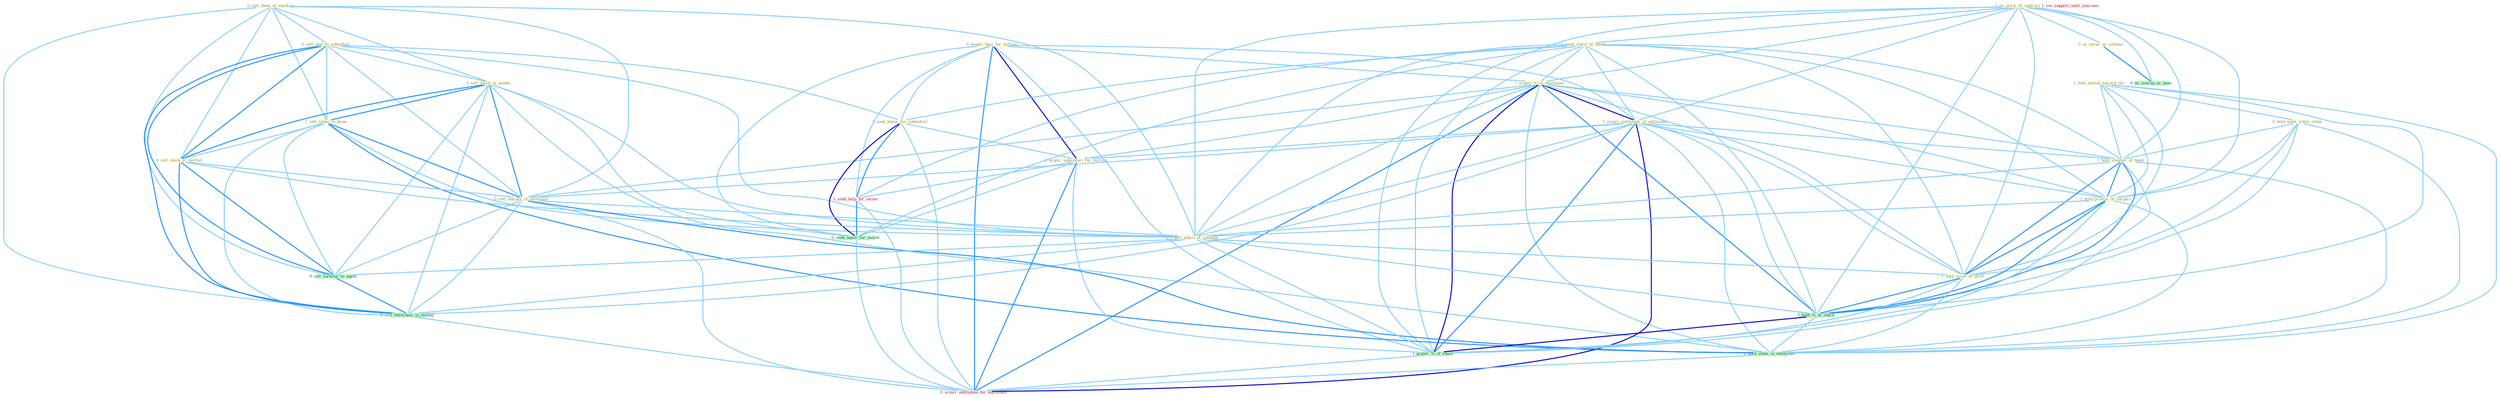Graph G{ 
    node
    [shape=polygon,style=filled,width=.5,height=.06,color="#BDFCC9",fixedsize=true,fontsize=4,
    fontcolor="#2f4f4f"];
    {node
    [color="#ffffe0", fontcolor="#8b7d6b"] "0_sell_them_at_mark-up " "0_acquir_busi_for_million " "1_hold_attitud_toward_the " "1_us_price_of_contract " "1_seek_clarif_of_intent " "0_sell_unit_to_subsidiari " "0_sell_stock_in_month " "1_acquir_%_of_entitynam " "1_sell_stake_in_mine " "0_us_secur_as_collater " "0_hold_meet_while_refus " "1_acquir_entitynam_of_entitynam " "1_hold_smatter_of_bond " "1_seek_buyer_for_subsidiari " "0_acquir_subsidiari_for_million " "0_sell_stock_to_institut " "1_hold_promis_of_surgeri " "0_sell_machin_in_entitynam " "1_sell_share_of_compani " "1_hold_asset_of_thrift "}
{node [color="#fff0f5", fontcolor="#b22222"] "1_seek_help_for_owner " "1_see_support_until_yearnum " "0_acquir_entitynam_for_entitynam "}
edge [color="#B0E2FF"];

	"0_sell_them_at_mark-up " -- "0_sell_unit_to_subsidiari " [w="1", color="#87cefa" ];
	"0_sell_them_at_mark-up " -- "0_sell_stock_in_month " [w="1", color="#87cefa" ];
	"0_sell_them_at_mark-up " -- "1_sell_stake_in_mine " [w="1", color="#87cefa" ];
	"0_sell_them_at_mark-up " -- "0_sell_stock_to_institut " [w="1", color="#87cefa" ];
	"0_sell_them_at_mark-up " -- "0_sell_machin_in_entitynam " [w="1", color="#87cefa" ];
	"0_sell_them_at_mark-up " -- "1_sell_share_of_compani " [w="1", color="#87cefa" ];
	"0_sell_them_at_mark-up " -- "0_sell_furnitur_to_agenc " [w="1", color="#87cefa" ];
	"0_sell_them_at_mark-up " -- "0_sell_entitynam_to_manag " [w="1", color="#87cefa" ];
	"0_acquir_busi_for_million " -- "1_acquir_%_of_entitynam " [w="1", color="#87cefa" ];
	"0_acquir_busi_for_million " -- "1_acquir_entitynam_of_entitynam " [w="1", color="#87cefa" ];
	"0_acquir_busi_for_million " -- "1_seek_buyer_for_subsidiari " [w="1", color="#87cefa" ];
	"0_acquir_busi_for_million " -- "0_acquir_subsidiari_for_million " [w="3", color="#0000cd" , len=0.6];
	"0_acquir_busi_for_million " -- "1_seek_help_for_owner " [w="1", color="#87cefa" ];
	"0_acquir_busi_for_million " -- "0_seek_buyer_for_month " [w="1", color="#87cefa" ];
	"0_acquir_busi_for_million " -- "1_acquir_%_of_share " [w="1", color="#87cefa" ];
	"0_acquir_busi_for_million " -- "0_acquir_entitynam_for_entitynam " [w="2", color="#1e90ff" , len=0.8];
	"1_hold_attitud_toward_the " -- "0_hold_meet_while_refus " [w="1", color="#87cefa" ];
	"1_hold_attitud_toward_the " -- "1_hold_smatter_of_bond " [w="1", color="#87cefa" ];
	"1_hold_attitud_toward_the " -- "1_hold_promis_of_surgeri " [w="1", color="#87cefa" ];
	"1_hold_attitud_toward_the " -- "1_hold_asset_of_thrift " [w="1", color="#87cefa" ];
	"1_hold_attitud_toward_the " -- "1_hold_%_of_share " [w="1", color="#87cefa" ];
	"1_hold_attitud_toward_the " -- "1_hold_stake_in_entitynam " [w="1", color="#87cefa" ];
	"1_us_price_of_contract " -- "1_seek_clarif_of_intent " [w="1", color="#87cefa" ];
	"1_us_price_of_contract " -- "1_acquir_%_of_entitynam " [w="1", color="#87cefa" ];
	"1_us_price_of_contract " -- "0_us_secur_as_collater " [w="1", color="#87cefa" ];
	"1_us_price_of_contract " -- "1_acquir_entitynam_of_entitynam " [w="1", color="#87cefa" ];
	"1_us_price_of_contract " -- "1_hold_smatter_of_bond " [w="1", color="#87cefa" ];
	"1_us_price_of_contract " -- "1_hold_promis_of_surgeri " [w="1", color="#87cefa" ];
	"1_us_price_of_contract " -- "1_sell_share_of_compani " [w="1", color="#87cefa" ];
	"1_us_price_of_contract " -- "1_hold_asset_of_thrift " [w="1", color="#87cefa" ];
	"1_us_price_of_contract " -- "1_hold_%_of_share " [w="1", color="#87cefa" ];
	"1_us_price_of_contract " -- "1_acquir_%_of_share " [w="1", color="#87cefa" ];
	"1_us_price_of_contract " -- "0_us_averag_as_base " [w="1", color="#87cefa" ];
	"1_seek_clarif_of_intent " -- "1_acquir_%_of_entitynam " [w="1", color="#87cefa" ];
	"1_seek_clarif_of_intent " -- "1_acquir_entitynam_of_entitynam " [w="1", color="#87cefa" ];
	"1_seek_clarif_of_intent " -- "1_hold_smatter_of_bond " [w="1", color="#87cefa" ];
	"1_seek_clarif_of_intent " -- "1_seek_buyer_for_subsidiari " [w="1", color="#87cefa" ];
	"1_seek_clarif_of_intent " -- "1_hold_promis_of_surgeri " [w="1", color="#87cefa" ];
	"1_seek_clarif_of_intent " -- "1_sell_share_of_compani " [w="1", color="#87cefa" ];
	"1_seek_clarif_of_intent " -- "1_hold_asset_of_thrift " [w="1", color="#87cefa" ];
	"1_seek_clarif_of_intent " -- "1_hold_%_of_share " [w="1", color="#87cefa" ];
	"1_seek_clarif_of_intent " -- "1_seek_help_for_owner " [w="1", color="#87cefa" ];
	"1_seek_clarif_of_intent " -- "0_seek_buyer_for_month " [w="1", color="#87cefa" ];
	"1_seek_clarif_of_intent " -- "1_acquir_%_of_share " [w="1", color="#87cefa" ];
	"0_sell_unit_to_subsidiari " -- "0_sell_stock_in_month " [w="1", color="#87cefa" ];
	"0_sell_unit_to_subsidiari " -- "1_sell_stake_in_mine " [w="1", color="#87cefa" ];
	"0_sell_unit_to_subsidiari " -- "1_seek_buyer_for_subsidiari " [w="1", color="#87cefa" ];
	"0_sell_unit_to_subsidiari " -- "0_sell_stock_to_institut " [w="2", color="#1e90ff" , len=0.8];
	"0_sell_unit_to_subsidiari " -- "0_sell_machin_in_entitynam " [w="1", color="#87cefa" ];
	"0_sell_unit_to_subsidiari " -- "1_sell_share_of_compani " [w="1", color="#87cefa" ];
	"0_sell_unit_to_subsidiari " -- "0_sell_furnitur_to_agenc " [w="2", color="#1e90ff" , len=0.8];
	"0_sell_unit_to_subsidiari " -- "0_sell_entitynam_to_manag " [w="2", color="#1e90ff" , len=0.8];
	"0_sell_stock_in_month " -- "1_sell_stake_in_mine " [w="2", color="#1e90ff" , len=0.8];
	"0_sell_stock_in_month " -- "0_sell_stock_to_institut " [w="2", color="#1e90ff" , len=0.8];
	"0_sell_stock_in_month " -- "0_sell_machin_in_entitynam " [w="2", color="#1e90ff" , len=0.8];
	"0_sell_stock_in_month " -- "1_sell_share_of_compani " [w="1", color="#87cefa" ];
	"0_sell_stock_in_month " -- "1_hold_stake_in_entitynam " [w="1", color="#87cefa" ];
	"0_sell_stock_in_month " -- "0_seek_buyer_for_month " [w="1", color="#87cefa" ];
	"0_sell_stock_in_month " -- "0_sell_furnitur_to_agenc " [w="1", color="#87cefa" ];
	"0_sell_stock_in_month " -- "0_sell_entitynam_to_manag " [w="1", color="#87cefa" ];
	"1_acquir_%_of_entitynam " -- "1_acquir_entitynam_of_entitynam " [w="3", color="#0000cd" , len=0.6];
	"1_acquir_%_of_entitynam " -- "1_hold_smatter_of_bond " [w="1", color="#87cefa" ];
	"1_acquir_%_of_entitynam " -- "0_acquir_subsidiari_for_million " [w="1", color="#87cefa" ];
	"1_acquir_%_of_entitynam " -- "1_hold_promis_of_surgeri " [w="1", color="#87cefa" ];
	"1_acquir_%_of_entitynam " -- "0_sell_machin_in_entitynam " [w="1", color="#87cefa" ];
	"1_acquir_%_of_entitynam " -- "1_sell_share_of_compani " [w="1", color="#87cefa" ];
	"1_acquir_%_of_entitynam " -- "1_hold_asset_of_thrift " [w="1", color="#87cefa" ];
	"1_acquir_%_of_entitynam " -- "1_hold_%_of_share " [w="2", color="#1e90ff" , len=0.8];
	"1_acquir_%_of_entitynam " -- "1_hold_stake_in_entitynam " [w="1", color="#87cefa" ];
	"1_acquir_%_of_entitynam " -- "1_acquir_%_of_share " [w="3", color="#0000cd" , len=0.6];
	"1_acquir_%_of_entitynam " -- "0_acquir_entitynam_for_entitynam " [w="2", color="#1e90ff" , len=0.8];
	"1_sell_stake_in_mine " -- "0_sell_stock_to_institut " [w="1", color="#87cefa" ];
	"1_sell_stake_in_mine " -- "0_sell_machin_in_entitynam " [w="2", color="#1e90ff" , len=0.8];
	"1_sell_stake_in_mine " -- "1_sell_share_of_compani " [w="1", color="#87cefa" ];
	"1_sell_stake_in_mine " -- "1_hold_stake_in_entitynam " [w="2", color="#1e90ff" , len=0.8];
	"1_sell_stake_in_mine " -- "0_sell_furnitur_to_agenc " [w="1", color="#87cefa" ];
	"1_sell_stake_in_mine " -- "0_sell_entitynam_to_manag " [w="1", color="#87cefa" ];
	"0_us_secur_as_collater " -- "0_us_averag_as_base " [w="2", color="#1e90ff" , len=0.8];
	"0_hold_meet_while_refus " -- "1_hold_smatter_of_bond " [w="1", color="#87cefa" ];
	"0_hold_meet_while_refus " -- "1_hold_promis_of_surgeri " [w="1", color="#87cefa" ];
	"0_hold_meet_while_refus " -- "1_hold_asset_of_thrift " [w="1", color="#87cefa" ];
	"0_hold_meet_while_refus " -- "1_hold_%_of_share " [w="1", color="#87cefa" ];
	"0_hold_meet_while_refus " -- "1_hold_stake_in_entitynam " [w="1", color="#87cefa" ];
	"1_acquir_entitynam_of_entitynam " -- "1_hold_smatter_of_bond " [w="1", color="#87cefa" ];
	"1_acquir_entitynam_of_entitynam " -- "0_acquir_subsidiari_for_million " [w="1", color="#87cefa" ];
	"1_acquir_entitynam_of_entitynam " -- "1_hold_promis_of_surgeri " [w="1", color="#87cefa" ];
	"1_acquir_entitynam_of_entitynam " -- "0_sell_machin_in_entitynam " [w="1", color="#87cefa" ];
	"1_acquir_entitynam_of_entitynam " -- "1_sell_share_of_compani " [w="1", color="#87cefa" ];
	"1_acquir_entitynam_of_entitynam " -- "1_hold_asset_of_thrift " [w="1", color="#87cefa" ];
	"1_acquir_entitynam_of_entitynam " -- "1_hold_%_of_share " [w="1", color="#87cefa" ];
	"1_acquir_entitynam_of_entitynam " -- "1_hold_stake_in_entitynam " [w="1", color="#87cefa" ];
	"1_acquir_entitynam_of_entitynam " -- "1_acquir_%_of_share " [w="2", color="#1e90ff" , len=0.8];
	"1_acquir_entitynam_of_entitynam " -- "0_sell_entitynam_to_manag " [w="1", color="#87cefa" ];
	"1_acquir_entitynam_of_entitynam " -- "0_acquir_entitynam_for_entitynam " [w="3", color="#0000cd" , len=0.6];
	"1_hold_smatter_of_bond " -- "1_hold_promis_of_surgeri " [w="2", color="#1e90ff" , len=0.8];
	"1_hold_smatter_of_bond " -- "1_sell_share_of_compani " [w="1", color="#87cefa" ];
	"1_hold_smatter_of_bond " -- "1_hold_asset_of_thrift " [w="2", color="#1e90ff" , len=0.8];
	"1_hold_smatter_of_bond " -- "1_hold_%_of_share " [w="2", color="#1e90ff" , len=0.8];
	"1_hold_smatter_of_bond " -- "1_hold_stake_in_entitynam " [w="1", color="#87cefa" ];
	"1_hold_smatter_of_bond " -- "1_acquir_%_of_share " [w="1", color="#87cefa" ];
	"1_seek_buyer_for_subsidiari " -- "0_acquir_subsidiari_for_million " [w="1", color="#87cefa" ];
	"1_seek_buyer_for_subsidiari " -- "1_seek_help_for_owner " [w="2", color="#1e90ff" , len=0.8];
	"1_seek_buyer_for_subsidiari " -- "0_seek_buyer_for_month " [w="3", color="#0000cd" , len=0.6];
	"1_seek_buyer_for_subsidiari " -- "0_acquir_entitynam_for_entitynam " [w="1", color="#87cefa" ];
	"0_acquir_subsidiari_for_million " -- "1_seek_help_for_owner " [w="1", color="#87cefa" ];
	"0_acquir_subsidiari_for_million " -- "0_seek_buyer_for_month " [w="1", color="#87cefa" ];
	"0_acquir_subsidiari_for_million " -- "1_acquir_%_of_share " [w="1", color="#87cefa" ];
	"0_acquir_subsidiari_for_million " -- "0_acquir_entitynam_for_entitynam " [w="2", color="#1e90ff" , len=0.8];
	"0_sell_stock_to_institut " -- "0_sell_machin_in_entitynam " [w="1", color="#87cefa" ];
	"0_sell_stock_to_institut " -- "1_sell_share_of_compani " [w="1", color="#87cefa" ];
	"0_sell_stock_to_institut " -- "0_sell_furnitur_to_agenc " [w="2", color="#1e90ff" , len=0.8];
	"0_sell_stock_to_institut " -- "0_sell_entitynam_to_manag " [w="2", color="#1e90ff" , len=0.8];
	"1_hold_promis_of_surgeri " -- "1_sell_share_of_compani " [w="1", color="#87cefa" ];
	"1_hold_promis_of_surgeri " -- "1_hold_asset_of_thrift " [w="2", color="#1e90ff" , len=0.8];
	"1_hold_promis_of_surgeri " -- "1_hold_%_of_share " [w="2", color="#1e90ff" , len=0.8];
	"1_hold_promis_of_surgeri " -- "1_hold_stake_in_entitynam " [w="1", color="#87cefa" ];
	"1_hold_promis_of_surgeri " -- "1_acquir_%_of_share " [w="1", color="#87cefa" ];
	"0_sell_machin_in_entitynam " -- "1_sell_share_of_compani " [w="1", color="#87cefa" ];
	"0_sell_machin_in_entitynam " -- "1_hold_stake_in_entitynam " [w="2", color="#1e90ff" , len=0.8];
	"0_sell_machin_in_entitynam " -- "0_sell_furnitur_to_agenc " [w="1", color="#87cefa" ];
	"0_sell_machin_in_entitynam " -- "0_sell_entitynam_to_manag " [w="1", color="#87cefa" ];
	"0_sell_machin_in_entitynam " -- "0_acquir_entitynam_for_entitynam " [w="1", color="#87cefa" ];
	"1_sell_share_of_compani " -- "1_hold_asset_of_thrift " [w="1", color="#87cefa" ];
	"1_sell_share_of_compani " -- "1_hold_%_of_share " [w="1", color="#87cefa" ];
	"1_sell_share_of_compani " -- "1_acquir_%_of_share " [w="1", color="#87cefa" ];
	"1_sell_share_of_compani " -- "0_sell_furnitur_to_agenc " [w="1", color="#87cefa" ];
	"1_sell_share_of_compani " -- "0_sell_entitynam_to_manag " [w="1", color="#87cefa" ];
	"1_hold_asset_of_thrift " -- "1_hold_%_of_share " [w="2", color="#1e90ff" , len=0.8];
	"1_hold_asset_of_thrift " -- "1_hold_stake_in_entitynam " [w="1", color="#87cefa" ];
	"1_hold_asset_of_thrift " -- "1_acquir_%_of_share " [w="1", color="#87cefa" ];
	"1_hold_%_of_share " -- "1_hold_stake_in_entitynam " [w="1", color="#87cefa" ];
	"1_hold_%_of_share " -- "1_acquir_%_of_share " [w="3", color="#0000cd" , len=0.6];
	"1_hold_stake_in_entitynam " -- "0_acquir_entitynam_for_entitynam " [w="1", color="#87cefa" ];
	"1_seek_help_for_owner " -- "0_seek_buyer_for_month " [w="2", color="#1e90ff" , len=0.8];
	"1_seek_help_for_owner " -- "0_acquir_entitynam_for_entitynam " [w="1", color="#87cefa" ];
	"0_seek_buyer_for_month " -- "0_acquir_entitynam_for_entitynam " [w="1", color="#87cefa" ];
	"1_acquir_%_of_share " -- "0_acquir_entitynam_for_entitynam " [w="1", color="#87cefa" ];
	"0_sell_furnitur_to_agenc " -- "0_sell_entitynam_to_manag " [w="2", color="#1e90ff" , len=0.8];
	"0_sell_entitynam_to_manag " -- "0_acquir_entitynam_for_entitynam " [w="1", color="#87cefa" ];
}